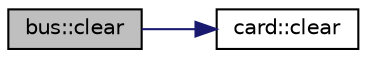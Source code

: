digraph "bus::clear"
{
 // LATEX_PDF_SIZE
  edge [fontname="Helvetica",fontsize="10",labelfontname="Helvetica",labelfontsize="10"];
  node [fontname="Helvetica",fontsize="10",shape=record];
  rankdir="LR";
  Node1 [label="bus::clear",height=0.2,width=0.4,color="black", fillcolor="grey75", style="filled", fontcolor="black",tooltip="Clears all cards on the bus."];
  Node1 -> Node2 [color="midnightblue",fontsize="10",style="solid",fontname="Helvetica"];
  Node2 [label="card::clear",height=0.2,width=0.4,color="black", fillcolor="white", style="filled",URL="$classcard.html#a1c2e9d54296d2c7dc1c89295575b1eb4",tooltip="Clears the card data or configuration."];
}
